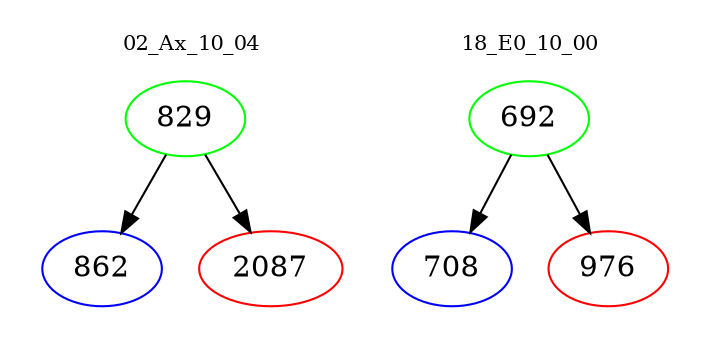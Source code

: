 digraph{
subgraph cluster_0 {
color = white
label = "02_Ax_10_04";
fontsize=10;
T0_829 [label="829", color="green"]
T0_829 -> T0_862 [color="black"]
T0_862 [label="862", color="blue"]
T0_829 -> T0_2087 [color="black"]
T0_2087 [label="2087", color="red"]
}
subgraph cluster_1 {
color = white
label = "18_E0_10_00";
fontsize=10;
T1_692 [label="692", color="green"]
T1_692 -> T1_708 [color="black"]
T1_708 [label="708", color="blue"]
T1_692 -> T1_976 [color="black"]
T1_976 [label="976", color="red"]
}
}
